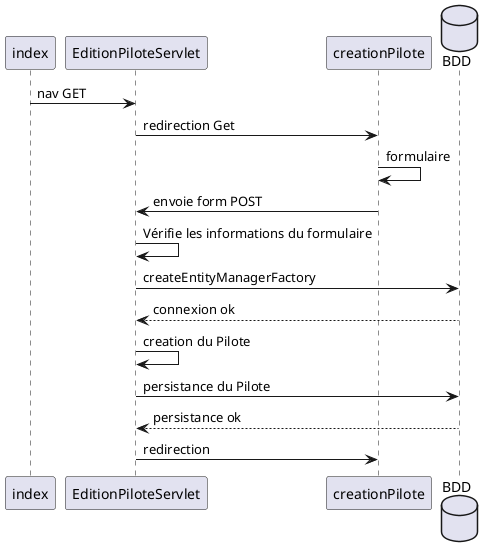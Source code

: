 @startuml creationPilote
participant index as accueil
participant EditionPiloteServlet as serlvet
participant creationPilote as creation
database BDD as bdd

accueil -> serlvet: nav GET
serlvet -> creation : redirection Get
creation -> creation : formulaire
creation -> serlvet : envoie form POST
serlvet -> serlvet : Vérifie les informations du formulaire
serlvet -> bdd : createEntityManagerFactory
bdd --> serlvet : connexion ok
serlvet -> serlvet : creation du Pilote
serlvet -> bdd : persistance du Pilote
bdd --> serlvet: persistance ok
serlvet -> creation : redirection
@enduml